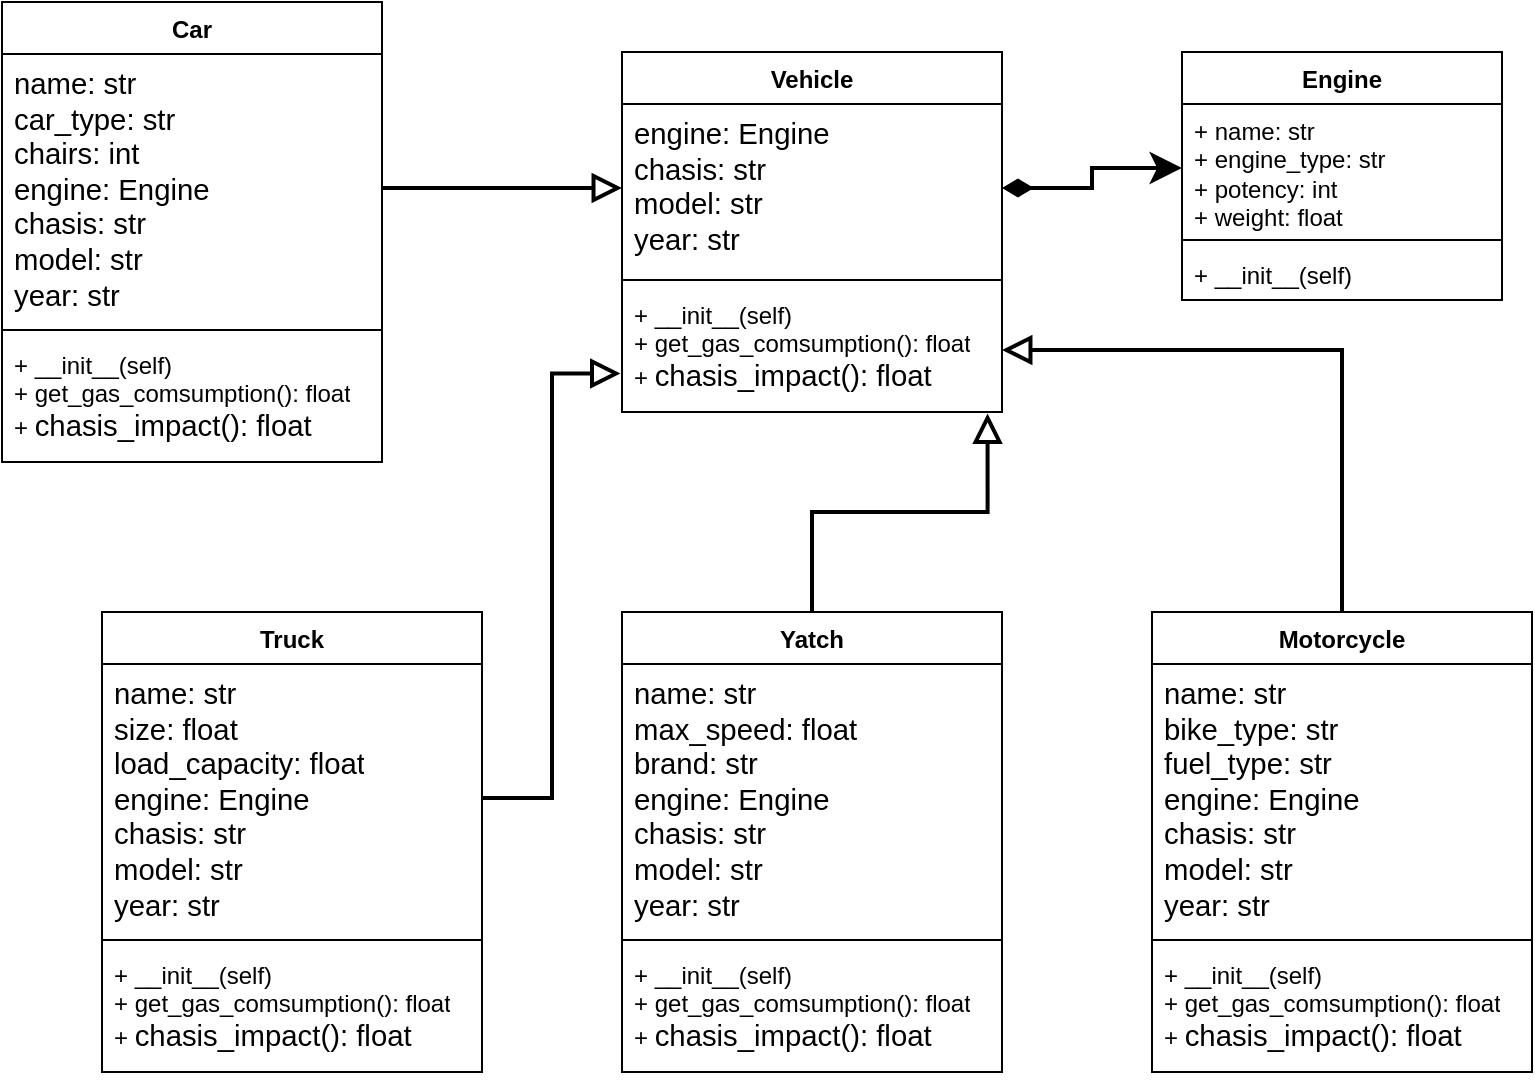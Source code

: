 <mxfile version="24.0.7" type="github">
  <diagram id="C5RBs43oDa-KdzZeNtuy" name="Page-1">
    <mxGraphModel dx="1195" dy="650" grid="1" gridSize="10" guides="1" tooltips="1" connect="1" arrows="1" fold="1" page="1" pageScale="1" pageWidth="827" pageHeight="1169" math="0" shadow="0">
      <root>
        <mxCell id="WIyWlLk6GJQsqaUBKTNV-0" />
        <mxCell id="WIyWlLk6GJQsqaUBKTNV-1" parent="WIyWlLk6GJQsqaUBKTNV-0" />
        <mxCell id="11etpd1PUuqrAtL01Xh2-0" value="Engine" style="swimlane;fontStyle=1;align=center;verticalAlign=top;childLayout=stackLayout;horizontal=1;startSize=26;horizontalStack=0;resizeParent=1;resizeParentMax=0;resizeLast=0;collapsible=1;marginBottom=0;whiteSpace=wrap;html=1;" parent="WIyWlLk6GJQsqaUBKTNV-1" vertex="1">
          <mxGeometry x="630" y="135" width="160" height="124" as="geometry" />
        </mxCell>
        <mxCell id="11etpd1PUuqrAtL01Xh2-1" value="+ name: str&lt;div&gt;+&amp;nbsp;&lt;span style=&quot;background-color: initial;&quot;&gt;engine_type: str&lt;/span&gt;&lt;/div&gt;&lt;div&gt;&lt;span style=&quot;background-color: initial;&quot;&gt;+ potency: int&lt;/span&gt;&lt;/div&gt;&lt;div&gt;&lt;span style=&quot;background-color: initial;&quot;&gt;+ weight: float&lt;/span&gt;&lt;/div&gt;&lt;p class=&quot;MsoNormal&quot;&gt;&lt;span lang=&quot;ES-CO&quot;&gt;&lt;/span&gt;&lt;/p&gt;&lt;div&gt;&lt;br&gt;&lt;div&gt;&lt;br&gt;&lt;/div&gt;&lt;/div&gt;" style="text;strokeColor=none;fillColor=none;align=left;verticalAlign=top;spacingLeft=4;spacingRight=4;overflow=hidden;rotatable=0;points=[[0,0.5],[1,0.5]];portConstraint=eastwest;whiteSpace=wrap;html=1;" parent="11etpd1PUuqrAtL01Xh2-0" vertex="1">
          <mxGeometry y="26" width="160" height="64" as="geometry" />
        </mxCell>
        <mxCell id="11etpd1PUuqrAtL01Xh2-2" value="" style="line;strokeWidth=1;fillColor=none;align=left;verticalAlign=middle;spacingTop=-1;spacingLeft=3;spacingRight=3;rotatable=0;labelPosition=right;points=[];portConstraint=eastwest;strokeColor=inherit;" parent="11etpd1PUuqrAtL01Xh2-0" vertex="1">
          <mxGeometry y="90" width="160" height="8" as="geometry" />
        </mxCell>
        <mxCell id="11etpd1PUuqrAtL01Xh2-3" value="+ __init__(self)" style="text;strokeColor=none;fillColor=none;align=left;verticalAlign=top;spacingLeft=4;spacingRight=4;overflow=hidden;rotatable=0;points=[[0,0.5],[1,0.5]];portConstraint=eastwest;whiteSpace=wrap;html=1;" parent="11etpd1PUuqrAtL01Xh2-0" vertex="1">
          <mxGeometry y="98" width="160" height="26" as="geometry" />
        </mxCell>
        <mxCell id="11etpd1PUuqrAtL01Xh2-4" value="Vehicle" style="swimlane;fontStyle=1;align=center;verticalAlign=top;childLayout=stackLayout;horizontal=1;startSize=26;horizontalStack=0;resizeParent=1;resizeParentMax=0;resizeLast=0;collapsible=1;marginBottom=0;whiteSpace=wrap;html=1;direction=east;" parent="WIyWlLk6GJQsqaUBKTNV-1" vertex="1">
          <mxGeometry x="350" y="135" width="190" height="180" as="geometry">
            <mxRectangle x="200" y="150" width="80" height="30" as="alternateBounds" />
          </mxGeometry>
        </mxCell>
        <mxCell id="11etpd1PUuqrAtL01Xh2-5" value="&lt;div&gt;&lt;div&gt;&lt;span style=&quot;background-color: initial; font-family: Calibri, sans-serif; font-size: 11pt;&quot;&gt;engine: Engine&lt;/span&gt;&lt;/div&gt;&lt;div&gt;&lt;span style=&quot;font-family: Calibri, sans-serif; font-size: 11pt; background-color: initial;&quot;&gt;chasis: str&lt;/span&gt;&lt;/div&gt;&lt;div&gt;&lt;span style=&quot;font-family: Calibri, sans-serif; font-size: 11pt; background-color: initial;&quot;&gt;model: str&lt;/span&gt;&lt;/div&gt;&lt;div&gt;&lt;span style=&quot;font-family: Calibri, sans-serif; font-size: 11pt; background-color: initial;&quot;&gt;year: str&lt;/span&gt;&lt;/div&gt;&lt;/div&gt;" style="text;strokeColor=none;fillColor=none;align=left;verticalAlign=top;spacingLeft=4;spacingRight=4;overflow=hidden;rotatable=0;points=[[0,0.5],[1,0.5]];portConstraint=eastwest;whiteSpace=wrap;html=1;" parent="11etpd1PUuqrAtL01Xh2-4" vertex="1">
          <mxGeometry y="26" width="190" height="84" as="geometry" />
        </mxCell>
        <mxCell id="11etpd1PUuqrAtL01Xh2-6" value="" style="line;strokeWidth=1;fillColor=none;align=left;verticalAlign=middle;spacingTop=-1;spacingLeft=3;spacingRight=3;rotatable=0;labelPosition=right;points=[];portConstraint=eastwest;strokeColor=inherit;" parent="11etpd1PUuqrAtL01Xh2-4" vertex="1">
          <mxGeometry y="110" width="190" height="8" as="geometry" />
        </mxCell>
        <mxCell id="11etpd1PUuqrAtL01Xh2-7" value="+ __init__(self)&lt;div&gt;+&amp;nbsp;&lt;span style=&quot;background-color: initial;&quot;&gt;get_gas_comsumption(): float&lt;/span&gt;&lt;/div&gt;&lt;div&gt;&lt;span style=&quot;background-color: initial;&quot;&gt;+&amp;nbsp;&lt;/span&gt;&lt;span style=&quot;font-family: Calibri, sans-serif; font-size: 11pt; background-color: initial;&quot;&gt;chasis_impact(): float&lt;/span&gt;&lt;/div&gt;&lt;p class=&quot;MsoNormal&quot;&gt;&lt;span lang=&quot;ES-CO&quot;&gt;&lt;/span&gt;&lt;/p&gt;" style="text;strokeColor=none;fillColor=none;align=left;verticalAlign=top;spacingLeft=4;spacingRight=4;overflow=hidden;rotatable=0;points=[[0,0.5],[1,0.5]];portConstraint=eastwest;whiteSpace=wrap;html=1;" parent="11etpd1PUuqrAtL01Xh2-4" vertex="1">
          <mxGeometry y="118" width="190" height="62" as="geometry" />
        </mxCell>
        <mxCell id="11etpd1PUuqrAtL01Xh2-9" style="edgeStyle=orthogonalEdgeStyle;rounded=0;orthogonalLoop=1;jettySize=auto;html=1;exitX=0;exitY=0.5;exitDx=0;exitDy=0;strokeColor=none;endArrow=diamondThin;endFill=1;" parent="WIyWlLk6GJQsqaUBKTNV-1" source="11etpd1PUuqrAtL01Xh2-1" target="11etpd1PUuqrAtL01Xh2-5" edge="1">
          <mxGeometry relative="1" as="geometry" />
        </mxCell>
        <mxCell id="11etpd1PUuqrAtL01Xh2-11" style="edgeStyle=orthogonalEdgeStyle;rounded=0;orthogonalLoop=1;jettySize=auto;html=1;exitX=1;exitY=0.5;exitDx=0;exitDy=0;entryX=0;entryY=0.5;entryDx=0;entryDy=0;endArrow=classic;endFill=1;strokeWidth=2;startArrow=diamondThin;startFill=1;endSize=10;startSize=10;" parent="WIyWlLk6GJQsqaUBKTNV-1" source="11etpd1PUuqrAtL01Xh2-5" target="11etpd1PUuqrAtL01Xh2-1" edge="1">
          <mxGeometry relative="1" as="geometry" />
        </mxCell>
        <mxCell id="11etpd1PUuqrAtL01Xh2-51" style="edgeStyle=orthogonalEdgeStyle;rounded=0;orthogonalLoop=1;jettySize=auto;html=1;exitX=0.5;exitY=0;exitDx=0;exitDy=0;entryX=1;entryY=0.5;entryDx=0;entryDy=0;strokeWidth=2;endArrow=block;endFill=0;endSize=10;startSize=10;" parent="WIyWlLk6GJQsqaUBKTNV-1" source="11etpd1PUuqrAtL01Xh2-35" target="11etpd1PUuqrAtL01Xh2-7" edge="1">
          <mxGeometry relative="1" as="geometry" />
        </mxCell>
        <mxCell id="11etpd1PUuqrAtL01Xh2-35" value="Motorcycle" style="swimlane;fontStyle=1;align=center;verticalAlign=top;childLayout=stackLayout;horizontal=1;startSize=26;horizontalStack=0;resizeParent=1;resizeParentMax=0;resizeLast=0;collapsible=1;marginBottom=0;whiteSpace=wrap;html=1;direction=east;" parent="WIyWlLk6GJQsqaUBKTNV-1" vertex="1">
          <mxGeometry x="615" y="415" width="190" height="230" as="geometry">
            <mxRectangle x="200" y="150" width="80" height="30" as="alternateBounds" />
          </mxGeometry>
        </mxCell>
        <mxCell id="11etpd1PUuqrAtL01Xh2-36" value="&lt;div&gt;&lt;div&gt;&lt;span style=&quot;font-size:11.0pt;line-height:&lt;br/&gt;107%;font-family:&amp;quot;Calibri&amp;quot;,sans-serif;mso-ascii-theme-font:minor-latin;&lt;br/&gt;mso-fareast-font-family:Calibri;mso-fareast-theme-font:minor-latin;mso-hansi-theme-font:&lt;br/&gt;minor-latin;mso-bidi-font-family:&amp;quot;Times New Roman&amp;quot;;mso-bidi-theme-font:minor-bidi;&lt;br/&gt;mso-ansi-language:ES-CO;mso-fareast-language:EN-US;mso-bidi-language:AR-SA&quot; lang=&quot;ES-CO&quot;&gt;name: str&amp;nbsp;&lt;/span&gt;&lt;/div&gt;&lt;div&gt;&lt;span style=&quot;font-size:11.0pt;line-height:&lt;br/&gt;107%;font-family:&amp;quot;Calibri&amp;quot;,sans-serif;mso-ascii-theme-font:minor-latin;&lt;br/&gt;mso-fareast-font-family:Calibri;mso-fareast-theme-font:minor-latin;mso-hansi-theme-font:&lt;br/&gt;minor-latin;mso-bidi-font-family:&amp;quot;Times New Roman&amp;quot;;mso-bidi-theme-font:minor-bidi;&lt;br/&gt;mso-ansi-language:ES-CO;mso-fareast-language:EN-US;mso-bidi-language:AR-SA&quot; lang=&quot;ES-CO&quot;&gt;bike_type: str&amp;nbsp;&lt;/span&gt;&lt;/div&gt;&lt;div&gt;&lt;span style=&quot;font-family: Calibri, sans-serif; font-size: 11pt; background-color: initial;&quot;&gt;fuel_type: str&lt;/span&gt;&lt;/div&gt;&lt;div&gt;&lt;span style=&quot;font-family: Calibri, sans-serif; font-size: 11pt; background-color: initial;&quot;&gt;engine: Engine&lt;/span&gt;&lt;/div&gt;&lt;div&gt;&lt;span style=&quot;font-family: Calibri, sans-serif; font-size: 11pt; background-color: initial;&quot;&gt;chasis: str&lt;/span&gt;&lt;/div&gt;&lt;div&gt;&lt;span style=&quot;font-family: Calibri, sans-serif; font-size: 11pt; background-color: initial;&quot;&gt;model: str&lt;/span&gt;&lt;/div&gt;&lt;div&gt;&lt;span style=&quot;font-family: Calibri, sans-serif; font-size: 11pt; background-color: initial;&quot;&gt;year: str&lt;/span&gt;&lt;/div&gt;&lt;/div&gt;" style="text;strokeColor=none;fillColor=none;align=left;verticalAlign=top;spacingLeft=4;spacingRight=4;overflow=hidden;rotatable=0;points=[[0,0.5],[1,0.5]];portConstraint=eastwest;whiteSpace=wrap;html=1;" parent="11etpd1PUuqrAtL01Xh2-35" vertex="1">
          <mxGeometry y="26" width="190" height="134" as="geometry" />
        </mxCell>
        <mxCell id="11etpd1PUuqrAtL01Xh2-37" value="" style="line;strokeWidth=1;fillColor=none;align=left;verticalAlign=middle;spacingTop=-1;spacingLeft=3;spacingRight=3;rotatable=0;labelPosition=right;points=[];portConstraint=eastwest;strokeColor=inherit;" parent="11etpd1PUuqrAtL01Xh2-35" vertex="1">
          <mxGeometry y="160" width="190" height="8" as="geometry" />
        </mxCell>
        <mxCell id="11etpd1PUuqrAtL01Xh2-38" value="+ __init__(self)&lt;div&gt;+&amp;nbsp;&lt;span style=&quot;background-color: initial;&quot;&gt;get_gas_comsumption(): float&lt;/span&gt;&lt;/div&gt;&lt;div&gt;&lt;span style=&quot;background-color: initial;&quot;&gt;+&amp;nbsp;&lt;/span&gt;&lt;span style=&quot;font-family: Calibri, sans-serif; font-size: 11pt; background-color: initial;&quot;&gt;chasis_impact(): float&lt;/span&gt;&lt;/div&gt;&lt;p class=&quot;MsoNormal&quot;&gt;&lt;span lang=&quot;ES-CO&quot;&gt;&lt;/span&gt;&lt;/p&gt;" style="text;strokeColor=none;fillColor=none;align=left;verticalAlign=top;spacingLeft=4;spacingRight=4;overflow=hidden;rotatable=0;points=[[0,0.5],[1,0.5]];portConstraint=eastwest;whiteSpace=wrap;html=1;" parent="11etpd1PUuqrAtL01Xh2-35" vertex="1">
          <mxGeometry y="168" width="190" height="62" as="geometry" />
        </mxCell>
        <mxCell id="11etpd1PUuqrAtL01Xh2-39" value="Yatch" style="swimlane;fontStyle=1;align=center;verticalAlign=top;childLayout=stackLayout;horizontal=1;startSize=26;horizontalStack=0;resizeParent=1;resizeParentMax=0;resizeLast=0;collapsible=1;marginBottom=0;whiteSpace=wrap;html=1;direction=east;" parent="WIyWlLk6GJQsqaUBKTNV-1" vertex="1">
          <mxGeometry x="350" y="415" width="190" height="230" as="geometry">
            <mxRectangle x="200" y="150" width="80" height="30" as="alternateBounds" />
          </mxGeometry>
        </mxCell>
        <mxCell id="11etpd1PUuqrAtL01Xh2-40" value="&lt;div&gt;&lt;div&gt;&lt;span style=&quot;font-size:11.0pt;line-height:&lt;br/&gt;107%;font-family:&amp;quot;Calibri&amp;quot;,sans-serif;mso-ascii-theme-font:minor-latin;&lt;br/&gt;mso-fareast-font-family:Calibri;mso-fareast-theme-font:minor-latin;mso-hansi-theme-font:&lt;br/&gt;minor-latin;mso-bidi-font-family:&amp;quot;Times New Roman&amp;quot;;mso-bidi-theme-font:minor-bidi;&lt;br/&gt;mso-ansi-language:ES-CO;mso-fareast-language:EN-US;mso-bidi-language:AR-SA&quot; lang=&quot;ES-CO&quot;&gt;name: str&amp;nbsp;&lt;/span&gt;&lt;/div&gt;&lt;div&gt;&lt;span style=&quot;font-size:11.0pt;line-height:&lt;br/&gt;107%;font-family:&amp;quot;Calibri&amp;quot;,sans-serif;mso-ascii-theme-font:minor-latin;&lt;br/&gt;mso-fareast-font-family:Calibri;mso-fareast-theme-font:minor-latin;mso-hansi-theme-font:&lt;br/&gt;minor-latin;mso-bidi-font-family:&amp;quot;Times New Roman&amp;quot;;mso-bidi-theme-font:minor-bidi;&lt;br/&gt;mso-ansi-language:ES-CO;mso-fareast-language:EN-US;mso-bidi-language:AR-SA&quot; lang=&quot;ES-CO&quot;&gt;max_speed: float&amp;nbsp;&lt;/span&gt;&lt;/div&gt;&lt;div&gt;&lt;span style=&quot;font-family: Calibri, sans-serif; font-size: 11pt; background-color: initial;&quot;&gt;brand: str&lt;/span&gt;&lt;/div&gt;&lt;div&gt;&lt;span style=&quot;font-family: Calibri, sans-serif; font-size: 11pt; background-color: initial;&quot;&gt;engine: Engine&lt;/span&gt;&lt;/div&gt;&lt;div&gt;&lt;span style=&quot;font-family: Calibri, sans-serif; font-size: 11pt; background-color: initial;&quot;&gt;chasis: str&lt;/span&gt;&lt;/div&gt;&lt;div&gt;&lt;span style=&quot;font-family: Calibri, sans-serif; font-size: 11pt; background-color: initial;&quot;&gt;model: str&lt;/span&gt;&lt;/div&gt;&lt;div&gt;&lt;span style=&quot;font-family: Calibri, sans-serif; font-size: 11pt; background-color: initial;&quot;&gt;year: str&lt;/span&gt;&lt;/div&gt;&lt;/div&gt;" style="text;strokeColor=none;fillColor=none;align=left;verticalAlign=top;spacingLeft=4;spacingRight=4;overflow=hidden;rotatable=0;points=[[0,0.5],[1,0.5]];portConstraint=eastwest;whiteSpace=wrap;html=1;" parent="11etpd1PUuqrAtL01Xh2-39" vertex="1">
          <mxGeometry y="26" width="190" height="134" as="geometry" />
        </mxCell>
        <mxCell id="11etpd1PUuqrAtL01Xh2-41" value="" style="line;strokeWidth=1;fillColor=none;align=left;verticalAlign=middle;spacingTop=-1;spacingLeft=3;spacingRight=3;rotatable=0;labelPosition=right;points=[];portConstraint=eastwest;strokeColor=inherit;" parent="11etpd1PUuqrAtL01Xh2-39" vertex="1">
          <mxGeometry y="160" width="190" height="8" as="geometry" />
        </mxCell>
        <mxCell id="11etpd1PUuqrAtL01Xh2-42" value="+ __init__(self)&lt;div&gt;+&amp;nbsp;&lt;span style=&quot;background-color: initial;&quot;&gt;get_gas_comsumption(): float&lt;/span&gt;&lt;/div&gt;&lt;div&gt;&lt;span style=&quot;background-color: initial;&quot;&gt;+&amp;nbsp;&lt;/span&gt;&lt;span style=&quot;font-family: Calibri, sans-serif; font-size: 11pt; background-color: initial;&quot;&gt;chasis_impact(): float&lt;/span&gt;&lt;/div&gt;&lt;p class=&quot;MsoNormal&quot;&gt;&lt;span lang=&quot;ES-CO&quot;&gt;&lt;/span&gt;&lt;/p&gt;" style="text;strokeColor=none;fillColor=none;align=left;verticalAlign=top;spacingLeft=4;spacingRight=4;overflow=hidden;rotatable=0;points=[[0,0.5],[1,0.5]];portConstraint=eastwest;whiteSpace=wrap;html=1;" parent="11etpd1PUuqrAtL01Xh2-39" vertex="1">
          <mxGeometry y="168" width="190" height="62" as="geometry" />
        </mxCell>
        <mxCell id="11etpd1PUuqrAtL01Xh2-43" value="Truck" style="swimlane;fontStyle=1;align=center;verticalAlign=top;childLayout=stackLayout;horizontal=1;startSize=26;horizontalStack=0;resizeParent=1;resizeParentMax=0;resizeLast=0;collapsible=1;marginBottom=0;whiteSpace=wrap;html=1;direction=east;" parent="WIyWlLk6GJQsqaUBKTNV-1" vertex="1">
          <mxGeometry x="90" y="415" width="190" height="230" as="geometry">
            <mxRectangle x="200" y="150" width="80" height="30" as="alternateBounds" />
          </mxGeometry>
        </mxCell>
        <mxCell id="11etpd1PUuqrAtL01Xh2-44" value="&lt;div&gt;&lt;div&gt;&lt;span style=&quot;font-size:11.0pt;line-height:&lt;br/&gt;107%;font-family:&amp;quot;Calibri&amp;quot;,sans-serif;mso-ascii-theme-font:minor-latin;&lt;br/&gt;mso-fareast-font-family:Calibri;mso-fareast-theme-font:minor-latin;mso-hansi-theme-font:&lt;br/&gt;minor-latin;mso-bidi-font-family:&amp;quot;Times New Roman&amp;quot;;mso-bidi-theme-font:minor-bidi;&lt;br/&gt;mso-ansi-language:ES-CO;mso-fareast-language:EN-US;mso-bidi-language:AR-SA&quot; lang=&quot;ES-CO&quot;&gt;name: str&amp;nbsp;&lt;/span&gt;&lt;/div&gt;&lt;div&gt;&lt;span style=&quot;font-size:11.0pt;line-height:&lt;br/&gt;107%;font-family:&amp;quot;Calibri&amp;quot;,sans-serif;mso-ascii-theme-font:minor-latin;&lt;br/&gt;mso-fareast-font-family:Calibri;mso-fareast-theme-font:minor-latin;mso-hansi-theme-font:&lt;br/&gt;minor-latin;mso-bidi-font-family:&amp;quot;Times New Roman&amp;quot;;mso-bidi-theme-font:minor-bidi;&lt;br/&gt;mso-ansi-language:ES-CO;mso-fareast-language:EN-US;mso-bidi-language:AR-SA&quot; lang=&quot;ES-CO&quot;&gt;size: float&amp;nbsp;&lt;/span&gt;&lt;/div&gt;&lt;div&gt;&lt;span style=&quot;font-family: Calibri, sans-serif; font-size: 11pt; background-color: initial;&quot;&gt;load_capacity: float&lt;/span&gt;&lt;/div&gt;&lt;div&gt;&lt;span style=&quot;font-family: Calibri, sans-serif; font-size: 11pt; background-color: initial;&quot;&gt;engine: Engine&lt;/span&gt;&lt;/div&gt;&lt;div&gt;&lt;span style=&quot;font-family: Calibri, sans-serif; font-size: 11pt; background-color: initial;&quot;&gt;chasis: str&lt;/span&gt;&lt;/div&gt;&lt;div&gt;&lt;span style=&quot;font-family: Calibri, sans-serif; font-size: 11pt; background-color: initial;&quot;&gt;model: str&lt;/span&gt;&lt;/div&gt;&lt;div&gt;&lt;span style=&quot;font-family: Calibri, sans-serif; font-size: 11pt; background-color: initial;&quot;&gt;year: str&lt;/span&gt;&lt;/div&gt;&lt;/div&gt;" style="text;strokeColor=none;fillColor=none;align=left;verticalAlign=top;spacingLeft=4;spacingRight=4;overflow=hidden;rotatable=0;points=[[0,0.5],[1,0.5]];portConstraint=eastwest;whiteSpace=wrap;html=1;" parent="11etpd1PUuqrAtL01Xh2-43" vertex="1">
          <mxGeometry y="26" width="190" height="134" as="geometry" />
        </mxCell>
        <mxCell id="11etpd1PUuqrAtL01Xh2-45" value="" style="line;strokeWidth=1;fillColor=none;align=left;verticalAlign=middle;spacingTop=-1;spacingLeft=3;spacingRight=3;rotatable=0;labelPosition=right;points=[];portConstraint=eastwest;strokeColor=inherit;" parent="11etpd1PUuqrAtL01Xh2-43" vertex="1">
          <mxGeometry y="160" width="190" height="8" as="geometry" />
        </mxCell>
        <mxCell id="11etpd1PUuqrAtL01Xh2-46" value="+ __init__(self)&lt;div&gt;+&amp;nbsp;&lt;span style=&quot;background-color: initial;&quot;&gt;get_gas_comsumption(): float&lt;/span&gt;&lt;/div&gt;&lt;div&gt;&lt;span style=&quot;background-color: initial;&quot;&gt;+&amp;nbsp;&lt;/span&gt;&lt;span style=&quot;font-family: Calibri, sans-serif; font-size: 11pt; background-color: initial;&quot;&gt;chasis_impact(): float&lt;/span&gt;&lt;/div&gt;&lt;p class=&quot;MsoNormal&quot;&gt;&lt;span lang=&quot;ES-CO&quot;&gt;&lt;/span&gt;&lt;/p&gt;" style="text;strokeColor=none;fillColor=none;align=left;verticalAlign=top;spacingLeft=4;spacingRight=4;overflow=hidden;rotatable=0;points=[[0,0.5],[1,0.5]];portConstraint=eastwest;whiteSpace=wrap;html=1;" parent="11etpd1PUuqrAtL01Xh2-43" vertex="1">
          <mxGeometry y="168" width="190" height="62" as="geometry" />
        </mxCell>
        <mxCell id="11etpd1PUuqrAtL01Xh2-47" value="Car" style="swimlane;fontStyle=1;align=center;verticalAlign=top;childLayout=stackLayout;horizontal=1;startSize=26;horizontalStack=0;resizeParent=1;resizeParentMax=0;resizeLast=0;collapsible=1;marginBottom=0;whiteSpace=wrap;html=1;direction=east;" parent="WIyWlLk6GJQsqaUBKTNV-1" vertex="1">
          <mxGeometry x="40" y="110" width="190" height="230" as="geometry">
            <mxRectangle x="200" y="150" width="80" height="30" as="alternateBounds" />
          </mxGeometry>
        </mxCell>
        <mxCell id="11etpd1PUuqrAtL01Xh2-48" value="&lt;div&gt;&lt;div&gt;&lt;span style=&quot;font-size:11.0pt;line-height:&lt;br/&gt;107%;font-family:&amp;quot;Calibri&amp;quot;,sans-serif;mso-ascii-theme-font:minor-latin;&lt;br/&gt;mso-fareast-font-family:Calibri;mso-fareast-theme-font:minor-latin;mso-hansi-theme-font:&lt;br/&gt;minor-latin;mso-bidi-font-family:&amp;quot;Times New Roman&amp;quot;;mso-bidi-theme-font:minor-bidi;&lt;br/&gt;mso-ansi-language:ES-CO;mso-fareast-language:EN-US;mso-bidi-language:AR-SA&quot; lang=&quot;ES-CO&quot;&gt;name: str&lt;/span&gt;&lt;/div&gt;&lt;div&gt;&lt;span style=&quot;font-family: Calibri, sans-serif; font-size: 11pt; background-color: initial;&quot;&gt;car_type: str&amp;nbsp;&lt;/span&gt;&lt;br&gt;&lt;/div&gt;&lt;div&gt;&lt;span style=&quot;font-family: Calibri, sans-serif; font-size: 11pt; background-color: initial;&quot;&gt;chairs: int&lt;/span&gt;&lt;/div&gt;&lt;div&gt;&lt;span style=&quot;font-family: Calibri, sans-serif; font-size: 11pt; background-color: initial;&quot;&gt;engine: Engine&lt;/span&gt;&lt;/div&gt;&lt;div&gt;&lt;span style=&quot;font-family: Calibri, sans-serif; font-size: 11pt; background-color: initial;&quot;&gt;chasis: str&lt;/span&gt;&lt;/div&gt;&lt;div&gt;&lt;span style=&quot;font-family: Calibri, sans-serif; font-size: 11pt; background-color: initial;&quot;&gt;model: str&lt;/span&gt;&lt;/div&gt;&lt;div&gt;&lt;span style=&quot;font-family: Calibri, sans-serif; font-size: 11pt; background-color: initial;&quot;&gt;year: str&lt;/span&gt;&lt;/div&gt;&lt;/div&gt;" style="text;strokeColor=none;fillColor=none;align=left;verticalAlign=top;spacingLeft=4;spacingRight=4;overflow=hidden;rotatable=0;points=[[0,0.5],[1,0.5]];portConstraint=eastwest;whiteSpace=wrap;html=1;" parent="11etpd1PUuqrAtL01Xh2-47" vertex="1">
          <mxGeometry y="26" width="190" height="134" as="geometry" />
        </mxCell>
        <mxCell id="11etpd1PUuqrAtL01Xh2-49" value="" style="line;strokeWidth=1;fillColor=none;align=left;verticalAlign=middle;spacingTop=-1;spacingLeft=3;spacingRight=3;rotatable=0;labelPosition=right;points=[];portConstraint=eastwest;strokeColor=inherit;" parent="11etpd1PUuqrAtL01Xh2-47" vertex="1">
          <mxGeometry y="160" width="190" height="8" as="geometry" />
        </mxCell>
        <mxCell id="11etpd1PUuqrAtL01Xh2-50" value="+ __init__(self)&lt;div&gt;+&amp;nbsp;&lt;span style=&quot;background-color: initial;&quot;&gt;get_gas_comsumption(): float&lt;/span&gt;&lt;/div&gt;&lt;div&gt;&lt;span style=&quot;background-color: initial;&quot;&gt;+&amp;nbsp;&lt;/span&gt;&lt;span style=&quot;font-family: Calibri, sans-serif; font-size: 11pt; background-color: initial;&quot;&gt;chasis_impact(): float&lt;/span&gt;&lt;/div&gt;&lt;p class=&quot;MsoNormal&quot;&gt;&lt;span lang=&quot;ES-CO&quot;&gt;&lt;/span&gt;&lt;/p&gt;" style="text;strokeColor=none;fillColor=none;align=left;verticalAlign=top;spacingLeft=4;spacingRight=4;overflow=hidden;rotatable=0;points=[[0,0.5],[1,0.5]];portConstraint=eastwest;whiteSpace=wrap;html=1;" parent="11etpd1PUuqrAtL01Xh2-47" vertex="1">
          <mxGeometry y="168" width="190" height="62" as="geometry" />
        </mxCell>
        <mxCell id="11etpd1PUuqrAtL01Xh2-52" style="edgeStyle=orthogonalEdgeStyle;rounded=0;orthogonalLoop=1;jettySize=auto;html=1;exitX=0.5;exitY=0;exitDx=0;exitDy=0;entryX=0.962;entryY=1.012;entryDx=0;entryDy=0;entryPerimeter=0;strokeWidth=2;endArrow=block;endFill=0;endSize=10;startSize=10;" parent="WIyWlLk6GJQsqaUBKTNV-1" source="11etpd1PUuqrAtL01Xh2-39" target="11etpd1PUuqrAtL01Xh2-7" edge="1">
          <mxGeometry relative="1" as="geometry" />
        </mxCell>
        <mxCell id="11etpd1PUuqrAtL01Xh2-53" style="edgeStyle=orthogonalEdgeStyle;rounded=0;orthogonalLoop=1;jettySize=auto;html=1;exitX=1;exitY=0.5;exitDx=0;exitDy=0;entryX=-0.004;entryY=0.69;entryDx=0;entryDy=0;entryPerimeter=0;strokeWidth=2;endArrow=block;endFill=0;endSize=10;startSize=10;" parent="WIyWlLk6GJQsqaUBKTNV-1" source="11etpd1PUuqrAtL01Xh2-44" target="11etpd1PUuqrAtL01Xh2-7" edge="1">
          <mxGeometry relative="1" as="geometry" />
        </mxCell>
        <mxCell id="11etpd1PUuqrAtL01Xh2-54" style="edgeStyle=orthogonalEdgeStyle;rounded=0;orthogonalLoop=1;jettySize=auto;html=1;exitX=1;exitY=0.5;exitDx=0;exitDy=0;entryX=0;entryY=0.5;entryDx=0;entryDy=0;strokeWidth=2;endArrow=block;endFill=0;endSize=10;startSize=10;" parent="WIyWlLk6GJQsqaUBKTNV-1" source="11etpd1PUuqrAtL01Xh2-48" target="11etpd1PUuqrAtL01Xh2-5" edge="1">
          <mxGeometry relative="1" as="geometry" />
        </mxCell>
      </root>
    </mxGraphModel>
  </diagram>
</mxfile>
